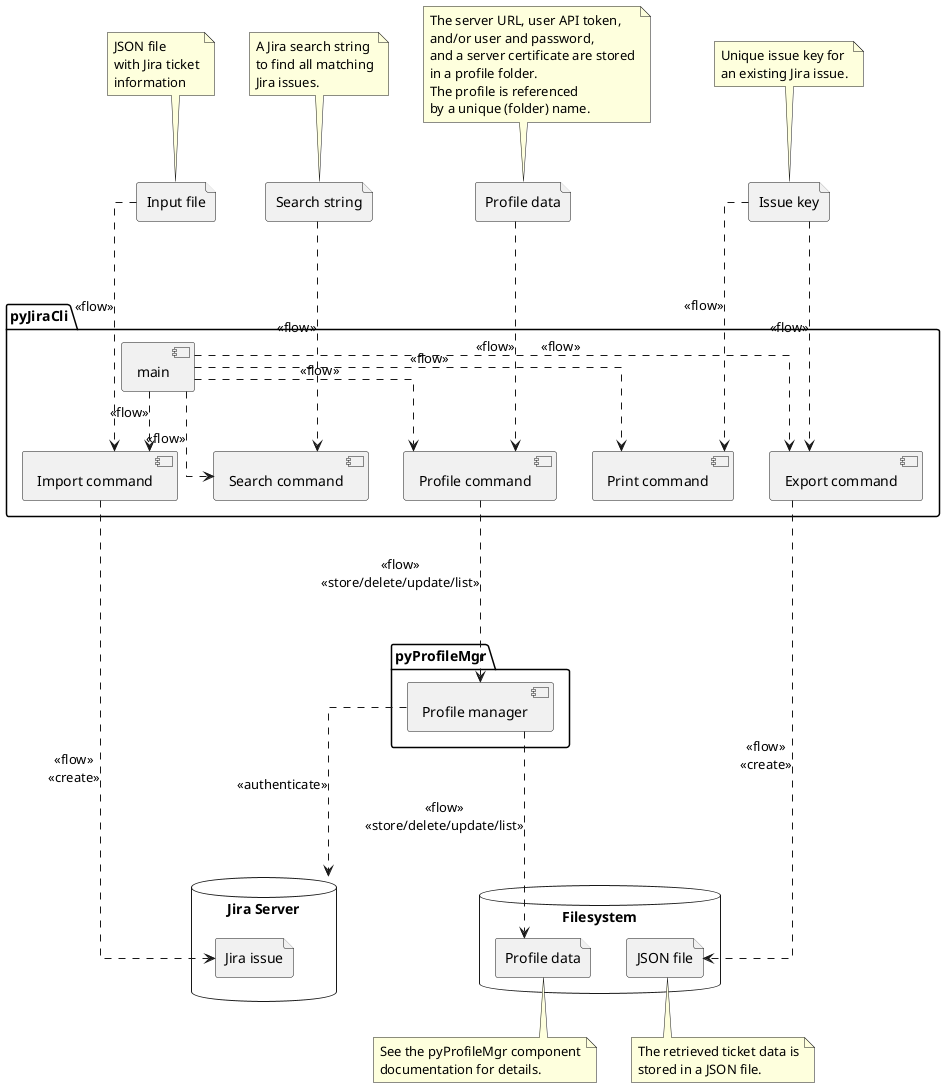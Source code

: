 @startuml pyJiraCli_components

top to bottom direction
skinparam Linetype ortho

file "Issue key" as key
file "Input file" as i_file
file "Search string" as filter
file "Profile data" as profile_data

package "pyJiraCli" {
  [main]

  [Import command] as cmd_import
  [Export command] as cmd_export
  [Profile command] as cmd_profile
  [Print command] as cmd_print
  [Search command] as cmd_search
}

package "pyProfileMgr" {
  [Profile manager] as profile_mgr
}

key .down...> cmd_export : <<flow>>
key .down...> cmd_print : <<flow>>
profile_data .down...> cmd_profile : <<flow>>
filter .down...> cmd_search : <<flow>>
i_file .down...> cmd_import : <<flow>>

database "Jira Server" as jira_server {
  file "Jira issue" as jira_issue
}

database Filesystem {
  file "Profile data" as profile_data_files
  file "JSON file" as file
}

main .down.> cmd_import : <<flow>>
main .down.> cmd_export : <<flow>>
main .down.> cmd_profile : <<flow>>
main .down.> cmd_print : <<flow>>
main .down.> cmd_search : <<flow>>

cmd_profile ...down.> profile_mgr : <<flow>>\n<<store/delete/update/list>>
profile_mgr ...down.> profile_data_files : <<flow>>\n<<store/delete/update/list>>
profile_mgr .down...> jira_server : <<authenticate>>
cmd_export ...down.> file : <<flow>>\n<<create>>
cmd_import ....> jira_issue : <<flow>>\n<<create>>

'Notes
note top of key
  Unique issue key for
  an existing Jira issue.
end note

note top of profile_data
  The server URL, user API token,
  and/or user and password,
  and a server certificate are stored
  in a profile folder.
  The profile is referenced
  by a unique (folder) name.
end note

note top of filter
  A Jira search string
  to find all matching
  Jira issues.
end note

note top of i_file
  JSON file
  with Jira ticket
  information
end note

note bottom of profile_data_files
  See the pyProfileMgr component
  documentation for details.
end note

note bottom of file
  The retrieved ticket data is
  stored in a JSON file.
end note

@enduml
